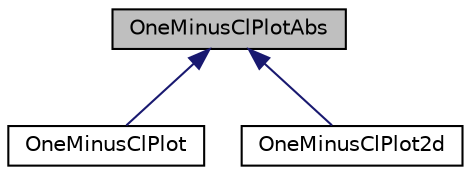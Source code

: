 digraph "OneMinusClPlotAbs"
{
  edge [fontname="Helvetica",fontsize="10",labelfontname="Helvetica",labelfontsize="10"];
  node [fontname="Helvetica",fontsize="10",shape=record];
  Node0 [label="OneMinusClPlotAbs",height=0.2,width=0.4,color="black", fillcolor="grey75", style="filled", fontcolor="black"];
  Node0 -> Node1 [dir="back",color="midnightblue",fontsize="10",style="solid",fontname="Helvetica"];
  Node1 [label="OneMinusClPlot",height=0.2,width=0.4,color="black", fillcolor="white", style="filled",URL="$class_one_minus_cl_plot.html"];
  Node0 -> Node2 [dir="back",color="midnightblue",fontsize="10",style="solid",fontname="Helvetica"];
  Node2 [label="OneMinusClPlot2d",height=0.2,width=0.4,color="black", fillcolor="white", style="filled",URL="$class_one_minus_cl_plot2d.html"];
}
